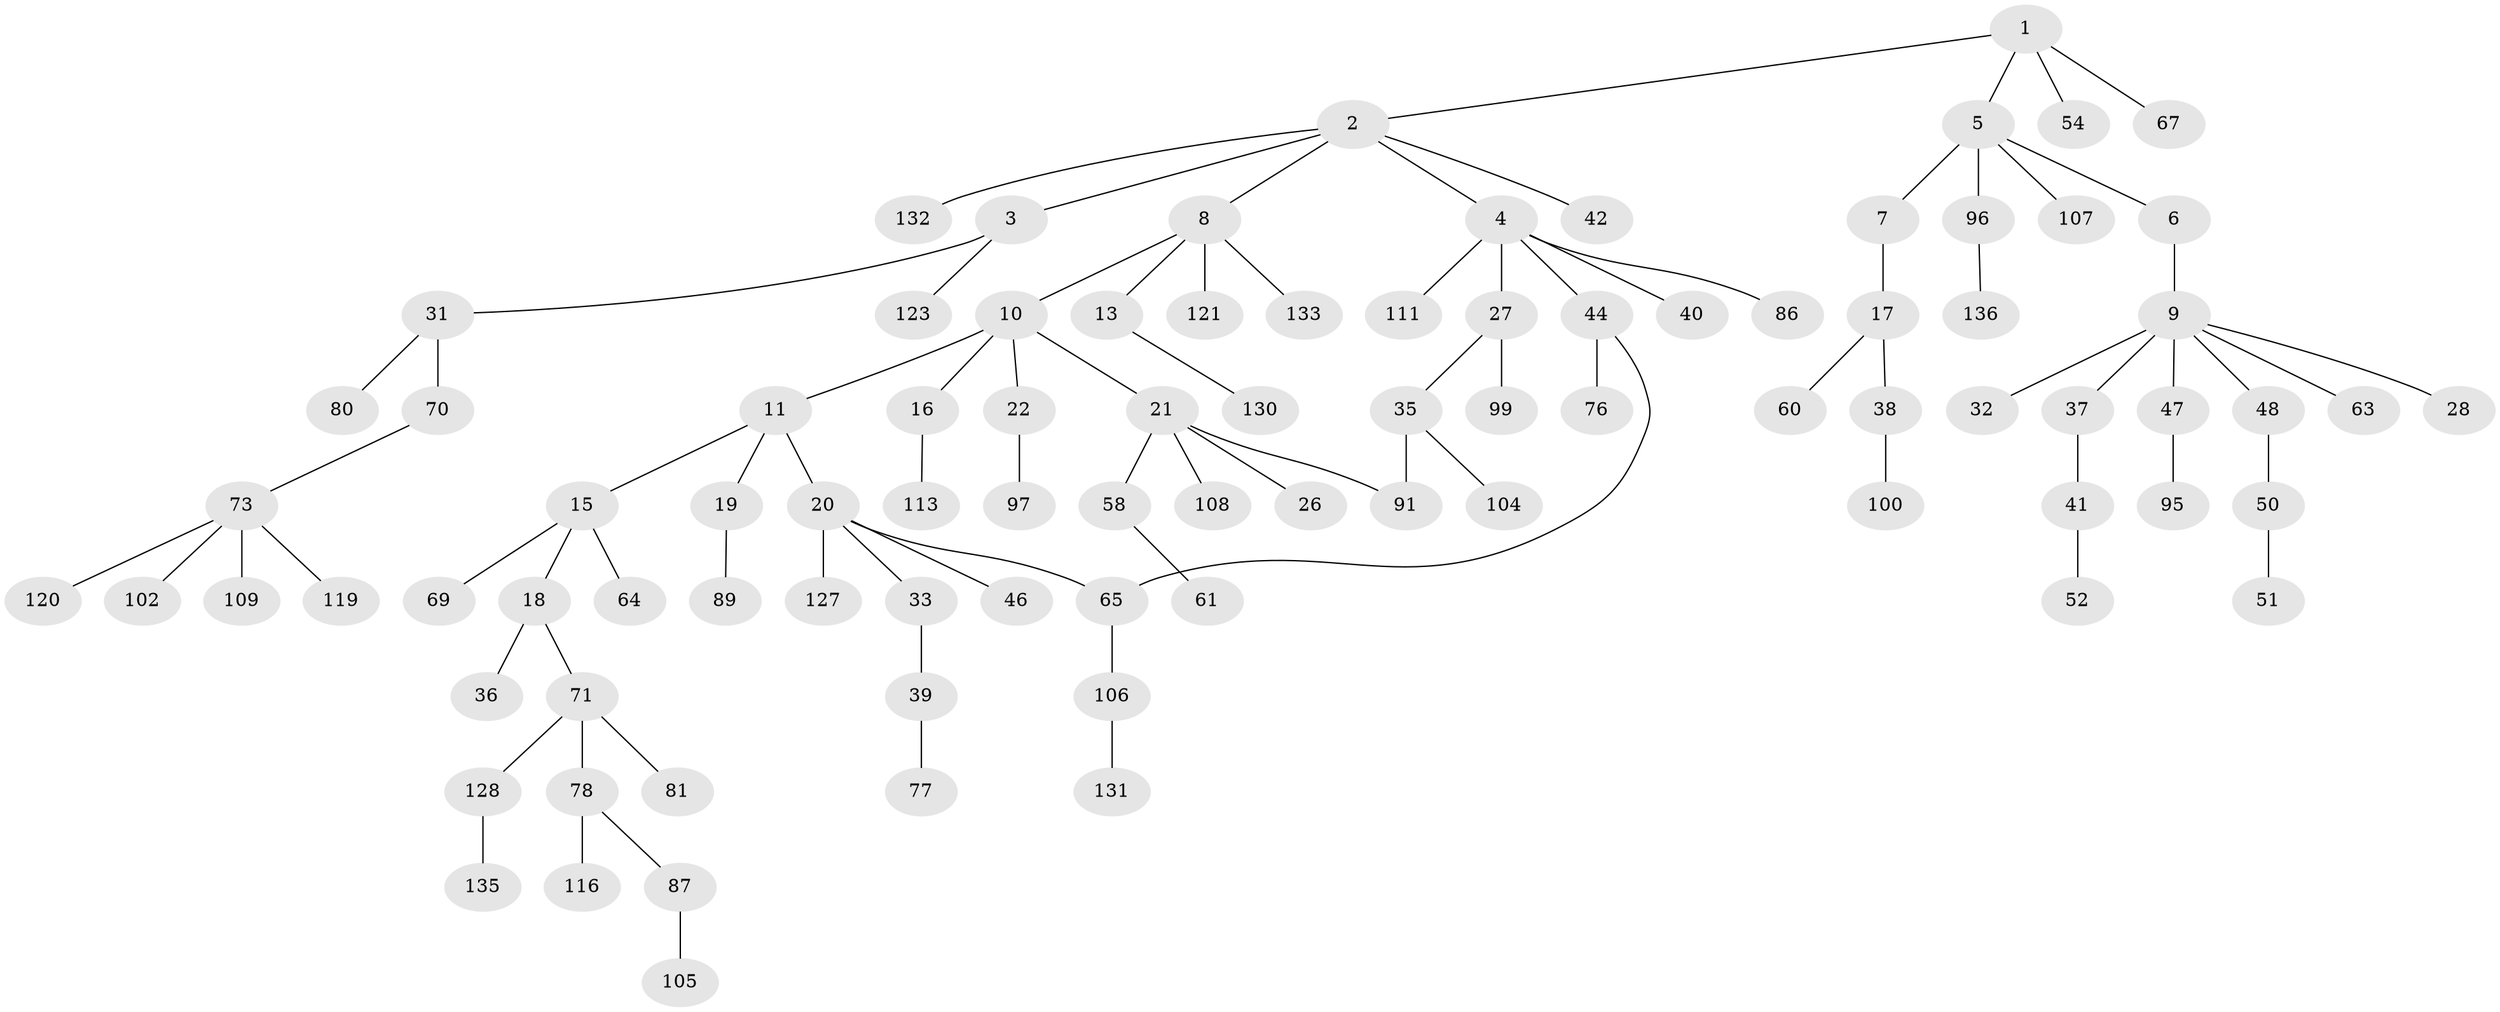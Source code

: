 // original degree distribution, {4: 0.058823529411764705, 6: 0.014705882352941176, 3: 0.13970588235294118, 5: 0.058823529411764705, 2: 0.25, 1: 0.47794117647058826}
// Generated by graph-tools (version 1.1) at 2025/10/02/27/25 16:10:54]
// undirected, 89 vertices, 90 edges
graph export_dot {
graph [start="1"]
  node [color=gray90,style=filled];
  1;
  2 [super="+24"];
  3 [super="+68"];
  4 [super="+14"];
  5 [super="+75"];
  6;
  7 [super="+49"];
  8 [super="+34"];
  9 [super="+29"];
  10 [super="+12"];
  11 [super="+59"];
  13 [super="+112"];
  15 [super="+25"];
  16 [super="+45"];
  17 [super="+85"];
  18 [super="+53"];
  19 [super="+30"];
  20 [super="+23"];
  21 [super="+57"];
  22;
  26;
  27 [super="+82"];
  28;
  31 [super="+66"];
  32 [super="+43"];
  33 [super="+114"];
  35 [super="+94"];
  36;
  37 [super="+88"];
  38;
  39 [super="+93"];
  40 [super="+101"];
  41 [super="+90"];
  42 [super="+55"];
  44 [super="+62"];
  46;
  47 [super="+72"];
  48 [super="+83"];
  50 [super="+56"];
  51 [super="+84"];
  52;
  54 [super="+103"];
  58 [super="+124"];
  60;
  61;
  63 [super="+118"];
  64;
  65 [super="+125"];
  67;
  69 [super="+74"];
  70;
  71 [super="+79"];
  73 [super="+98"];
  76 [super="+126"];
  77;
  78;
  80 [super="+92"];
  81;
  86;
  87;
  89;
  91;
  95;
  96 [super="+115"];
  97 [super="+129"];
  99 [super="+110"];
  100;
  102;
  104;
  105 [super="+134"];
  106;
  107;
  108 [super="+122"];
  109;
  111;
  113;
  116 [super="+117"];
  119;
  120;
  121;
  123;
  127;
  128;
  130;
  131;
  132;
  133;
  135;
  136;
  1 -- 2;
  1 -- 5;
  1 -- 54;
  1 -- 67;
  2 -- 3;
  2 -- 4;
  2 -- 8;
  2 -- 42;
  2 -- 132;
  3 -- 31;
  3 -- 123;
  4 -- 40;
  4 -- 44;
  4 -- 86;
  4 -- 27;
  4 -- 111;
  5 -- 6;
  5 -- 7;
  5 -- 107;
  5 -- 96;
  6 -- 9;
  7 -- 17;
  8 -- 10;
  8 -- 13;
  8 -- 121;
  8 -- 133;
  9 -- 28;
  9 -- 47;
  9 -- 32;
  9 -- 48;
  9 -- 37;
  9 -- 63;
  10 -- 11;
  10 -- 16;
  10 -- 21;
  10 -- 22;
  11 -- 15;
  11 -- 19;
  11 -- 20;
  13 -- 130;
  15 -- 18;
  15 -- 64;
  15 -- 69;
  16 -- 113;
  17 -- 38;
  17 -- 60;
  18 -- 36;
  18 -- 71;
  19 -- 89;
  20 -- 33;
  20 -- 46;
  20 -- 65;
  20 -- 127;
  21 -- 26;
  21 -- 91;
  21 -- 58;
  21 -- 108;
  22 -- 97;
  27 -- 35;
  27 -- 99;
  31 -- 70;
  31 -- 80;
  33 -- 39;
  35 -- 104;
  35 -- 91;
  37 -- 41;
  38 -- 100;
  39 -- 77;
  41 -- 52;
  44 -- 65;
  44 -- 76;
  47 -- 95;
  48 -- 50;
  50 -- 51;
  58 -- 61;
  65 -- 106;
  70 -- 73;
  71 -- 78;
  71 -- 81;
  71 -- 128;
  73 -- 102;
  73 -- 109;
  73 -- 119;
  73 -- 120;
  78 -- 87;
  78 -- 116;
  87 -- 105;
  96 -- 136;
  106 -- 131;
  128 -- 135;
}
